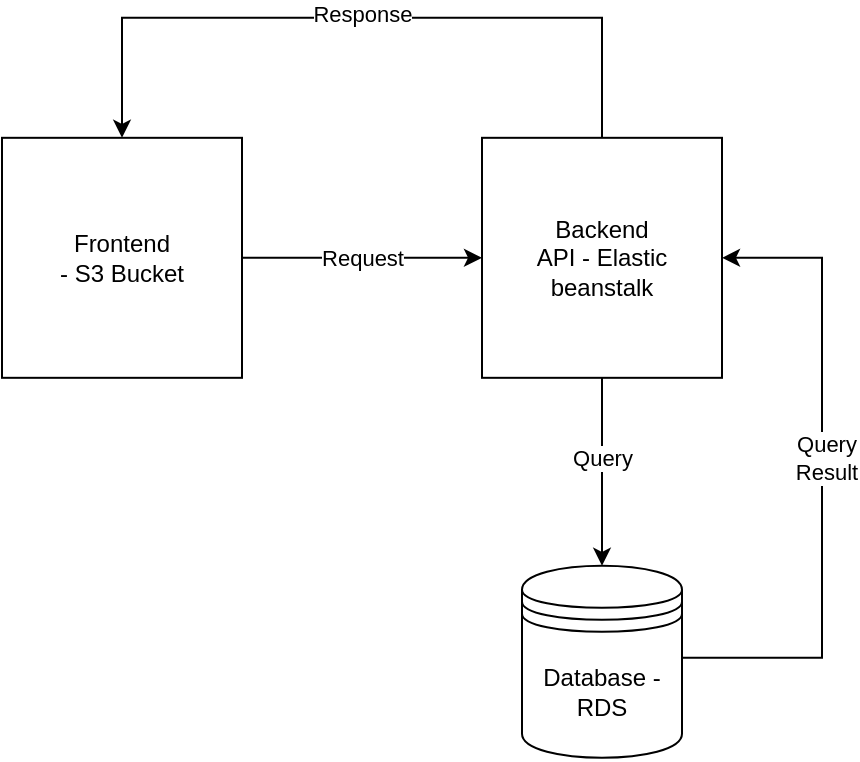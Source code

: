 <mxfile version="20.5.3" type="device"><diagram id="BJlIw2RkId1Tl5GY5maG" name="Page-1"><mxGraphModel dx="1887" dy="1069" grid="1" gridSize="10" guides="1" tooltips="1" connect="1" arrows="1" fold="1" page="1" pageScale="1" pageWidth="583" pageHeight="827" math="0" shadow="0"><root><mxCell id="0"/><mxCell id="1" parent="0"/><mxCell id="afweS4pTwK6Dylgbv58n-14" style="edgeStyle=orthogonalEdgeStyle;rounded=0;orthogonalLoop=1;jettySize=auto;html=1;exitX=0.5;exitY=1;exitDx=0;exitDy=0;entryX=0.5;entryY=0;entryDx=0;entryDy=0;" edge="1" parent="1" source="afweS4pTwK6Dylgbv58n-1" target="afweS4pTwK6Dylgbv58n-3"><mxGeometry relative="1" as="geometry"/></mxCell><mxCell id="afweS4pTwK6Dylgbv58n-15" value="Query" style="edgeLabel;html=1;align=center;verticalAlign=middle;resizable=0;points=[];" vertex="1" connectable="0" parent="afweS4pTwK6Dylgbv58n-14"><mxGeometry x="-0.274" relative="1" as="geometry"><mxPoint y="6" as="offset"/></mxGeometry></mxCell><mxCell id="afweS4pTwK6Dylgbv58n-21" style="edgeStyle=orthogonalEdgeStyle;rounded=0;orthogonalLoop=1;jettySize=auto;html=1;entryX=0.5;entryY=0;entryDx=0;entryDy=0;" edge="1" parent="1" source="afweS4pTwK6Dylgbv58n-1" target="afweS4pTwK6Dylgbv58n-2"><mxGeometry relative="1" as="geometry"><Array as="points"><mxPoint x="385" y="229.91"/><mxPoint x="145" y="229.91"/></Array></mxGeometry></mxCell><mxCell id="afweS4pTwK6Dylgbv58n-22" value="Response" style="edgeLabel;html=1;align=center;verticalAlign=middle;resizable=0;points=[];" vertex="1" connectable="0" parent="afweS4pTwK6Dylgbv58n-21"><mxGeometry x="-0.103" y="-2" relative="1" as="geometry"><mxPoint x="-19" as="offset"/></mxGeometry></mxCell><mxCell id="afweS4pTwK6Dylgbv58n-1" value="Backend&lt;br&gt;API - Elastic beanstalk" style="whiteSpace=wrap;html=1;aspect=fixed;" vertex="1" parent="1"><mxGeometry x="325" y="289.91" width="120" height="120" as="geometry"/></mxCell><mxCell id="afweS4pTwK6Dylgbv58n-11" style="edgeStyle=orthogonalEdgeStyle;rounded=0;orthogonalLoop=1;jettySize=auto;html=1;entryX=0;entryY=0.5;entryDx=0;entryDy=0;" edge="1" parent="1" source="afweS4pTwK6Dylgbv58n-2" target="afweS4pTwK6Dylgbv58n-1"><mxGeometry relative="1" as="geometry"/></mxCell><mxCell id="afweS4pTwK6Dylgbv58n-13" value="Request" style="edgeLabel;html=1;align=center;verticalAlign=middle;resizable=0;points=[];" vertex="1" connectable="0" parent="afweS4pTwK6Dylgbv58n-11"><mxGeometry x="-0.163" y="-1" relative="1" as="geometry"><mxPoint x="10" y="-1" as="offset"/></mxGeometry></mxCell><mxCell id="afweS4pTwK6Dylgbv58n-2" value="Frontend &lt;br&gt;- S3 Bucket" style="whiteSpace=wrap;html=1;aspect=fixed;" vertex="1" parent="1"><mxGeometry x="85" y="289.91" width="120" height="120" as="geometry"/></mxCell><mxCell id="afweS4pTwK6Dylgbv58n-19" style="edgeStyle=orthogonalEdgeStyle;rounded=0;orthogonalLoop=1;jettySize=auto;html=1;entryX=1;entryY=0.5;entryDx=0;entryDy=0;" edge="1" parent="1" source="afweS4pTwK6Dylgbv58n-3" target="afweS4pTwK6Dylgbv58n-1"><mxGeometry relative="1" as="geometry"><mxPoint x="505" y="319.91" as="targetPoint"/><Array as="points"><mxPoint x="495" y="549.91"/><mxPoint x="495" y="349.91"/></Array></mxGeometry></mxCell><mxCell id="afweS4pTwK6Dylgbv58n-20" value="Query&lt;br&gt;Result" style="edgeLabel;html=1;align=center;verticalAlign=middle;resizable=0;points=[];" vertex="1" connectable="0" parent="afweS4pTwK6Dylgbv58n-19"><mxGeometry x="0.147" y="-2" relative="1" as="geometry"><mxPoint y="13" as="offset"/></mxGeometry></mxCell><mxCell id="afweS4pTwK6Dylgbv58n-3" value="Database - RDS" style="shape=datastore;whiteSpace=wrap;html=1;" vertex="1" parent="1"><mxGeometry x="345" y="503.91" width="80" height="96" as="geometry"/></mxCell></root></mxGraphModel></diagram></mxfile>